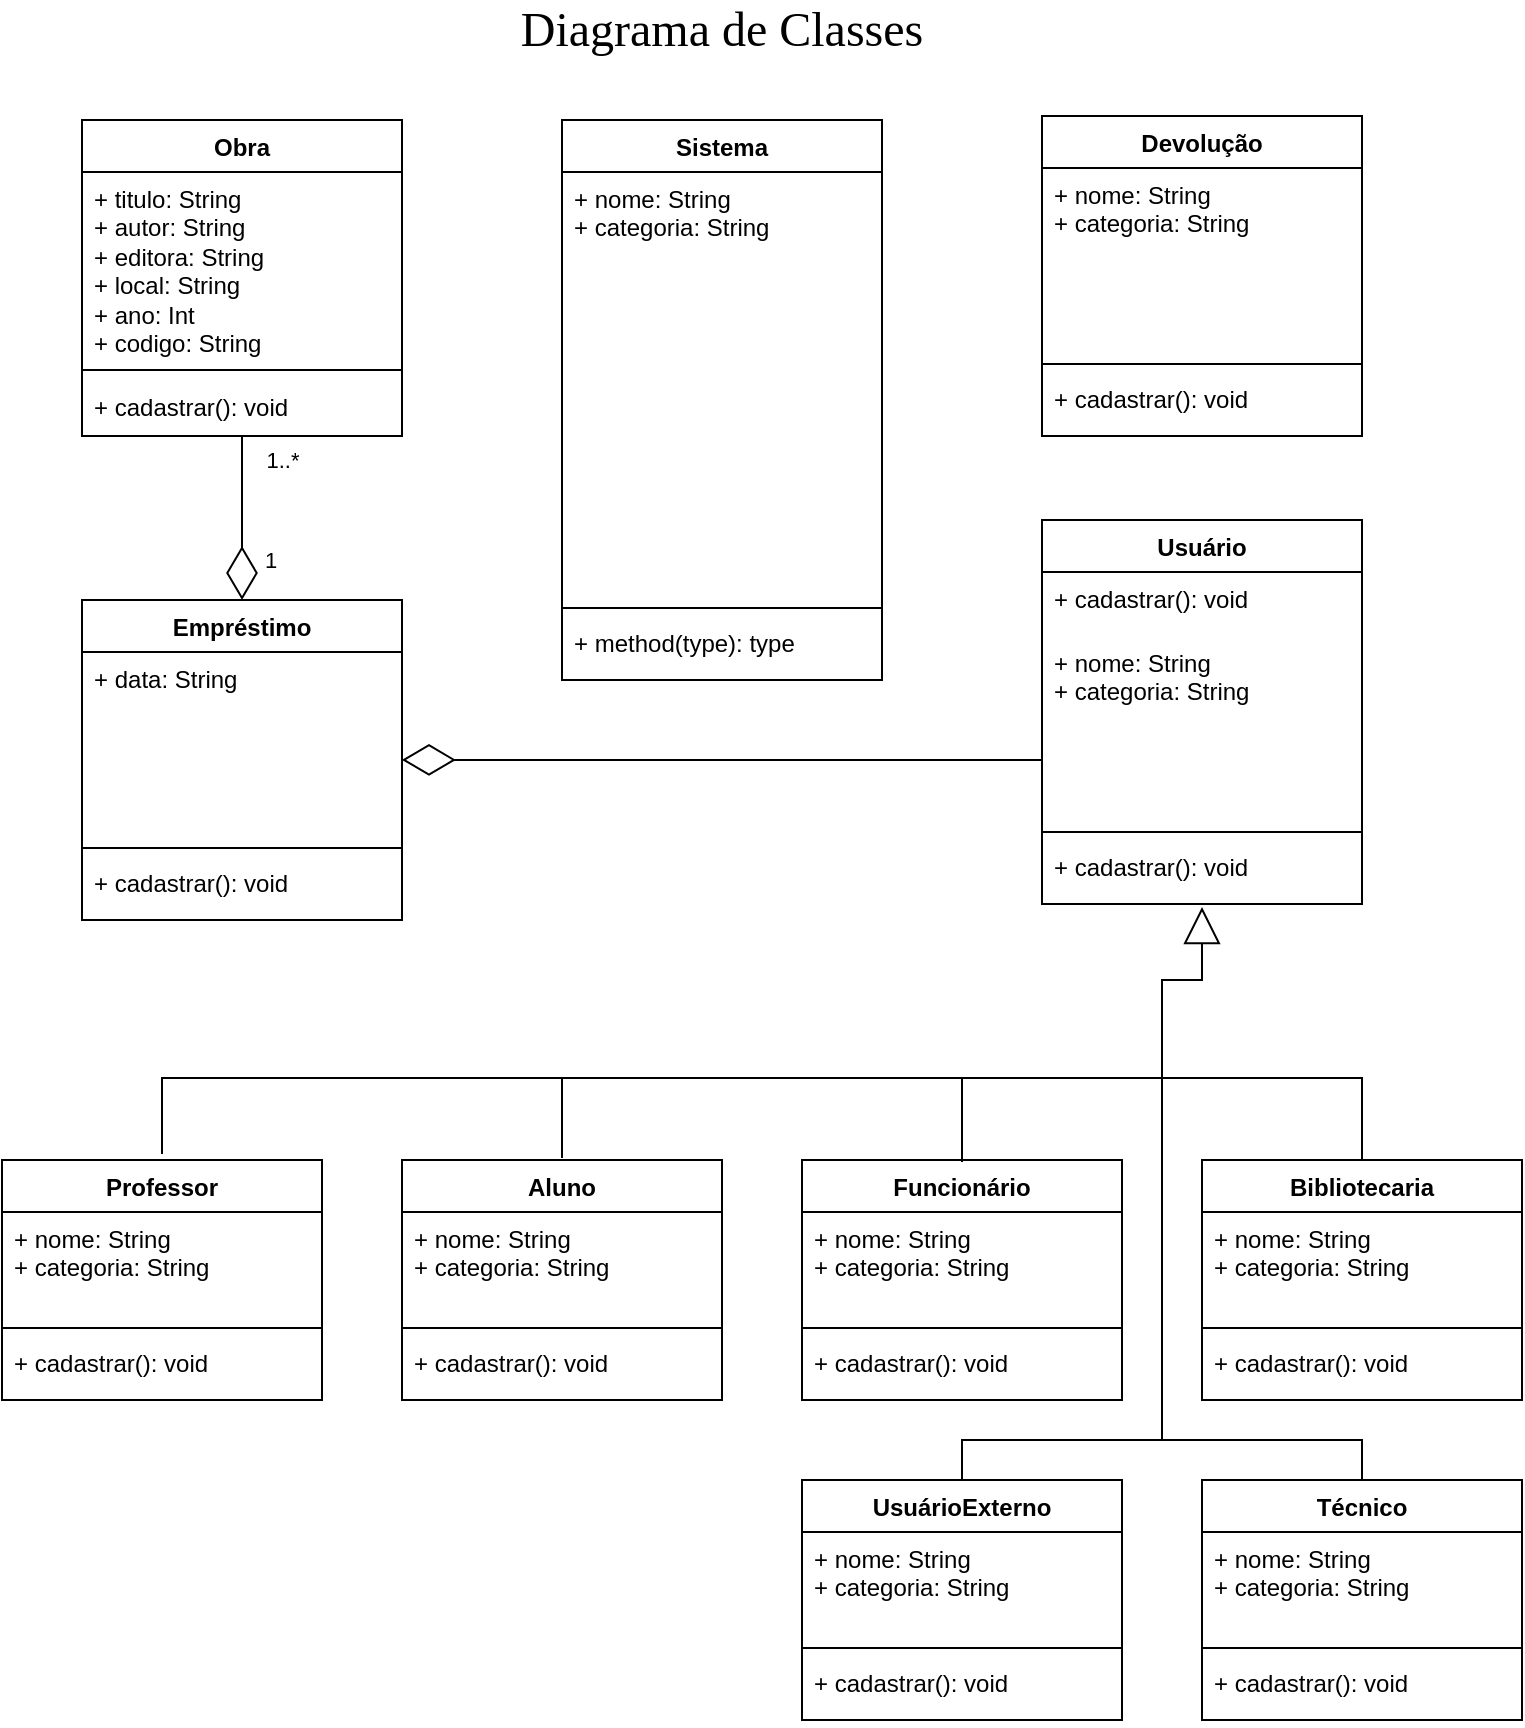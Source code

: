 <mxfile version="24.8.3">
  <diagram name="Página-1" id="fnHN75ZjwSY7WeRXwCLO">
    <mxGraphModel dx="522" dy="216" grid="1" gridSize="10" guides="1" tooltips="1" connect="1" arrows="1" fold="1" page="1" pageScale="1" pageWidth="827" pageHeight="1169" math="0" shadow="0">
      <root>
        <mxCell id="0" />
        <mxCell id="1" parent="0" />
        <mxCell id="j1ptvlEgaFtOF5UYuxxo-7" value="Obra" style="swimlane;fontStyle=1;align=center;verticalAlign=top;childLayout=stackLayout;horizontal=1;startSize=26;horizontalStack=0;resizeParent=1;resizeParentMax=0;resizeLast=0;collapsible=1;marginBottom=0;whiteSpace=wrap;html=1;" parent="1" vertex="1">
          <mxGeometry x="80" y="80" width="160" height="158" as="geometry" />
        </mxCell>
        <mxCell id="j1ptvlEgaFtOF5UYuxxo-8" value="&lt;font face=&quot;Helvetica&quot;&gt;+ titulo: String&lt;/font&gt;&lt;div&gt;&lt;font face=&quot;Helvetica&quot;&gt;+ autor: String&lt;/font&gt;&lt;/div&gt;&lt;div&gt;&lt;font face=&quot;Helvetica&quot;&gt;+ editora: String&lt;/font&gt;&lt;/div&gt;&lt;div&gt;&lt;font face=&quot;Helvetica&quot;&gt;+ local: String&lt;/font&gt;&lt;/div&gt;&lt;div&gt;&lt;font face=&quot;Helvetica&quot;&gt;+ ano: Int&lt;/font&gt;&lt;/div&gt;&lt;div&gt;&lt;font face=&quot;Helvetica&quot;&gt;+ codigo: String&lt;br&gt;&lt;/font&gt;&lt;div&gt;&lt;br&gt;&lt;/div&gt;&lt;/div&gt;" style="text;strokeColor=none;fillColor=none;align=left;verticalAlign=top;spacingLeft=4;spacingRight=4;overflow=hidden;rotatable=0;points=[[0,0.5],[1,0.5]];portConstraint=eastwest;whiteSpace=wrap;html=1;fontFamily=Monocraft;fontSource=https%3A%2F%2Fgithub.com%2FIdreesInc%2FMonocraft%2Freleases%2Fdownload%2Fv4.0%2FMonocraft.ttc;" parent="j1ptvlEgaFtOF5UYuxxo-7" vertex="1">
          <mxGeometry y="26" width="160" height="94" as="geometry" />
        </mxCell>
        <mxCell id="j1ptvlEgaFtOF5UYuxxo-9" value="" style="line;strokeWidth=1;fillColor=none;align=left;verticalAlign=middle;spacingTop=-1;spacingLeft=3;spacingRight=3;rotatable=0;labelPosition=right;points=[];portConstraint=eastwest;strokeColor=inherit;" parent="j1ptvlEgaFtOF5UYuxxo-7" vertex="1">
          <mxGeometry y="120" width="160" height="10" as="geometry" />
        </mxCell>
        <mxCell id="j1ptvlEgaFtOF5UYuxxo-10" value="+ cadastrar(): void" style="text;strokeColor=none;fillColor=none;align=left;verticalAlign=top;spacingLeft=4;spacingRight=4;overflow=hidden;rotatable=0;points=[[0,0.5],[1,0.5]];portConstraint=eastwest;whiteSpace=wrap;html=1;" parent="j1ptvlEgaFtOF5UYuxxo-7" vertex="1">
          <mxGeometry y="130" width="160" height="28" as="geometry" />
        </mxCell>
        <mxCell id="j1ptvlEgaFtOF5UYuxxo-11" value="Usuário" style="swimlane;fontStyle=1;align=center;verticalAlign=top;childLayout=stackLayout;horizontal=1;startSize=26;horizontalStack=0;resizeParent=1;resizeParentMax=0;resizeLast=0;collapsible=1;marginBottom=0;whiteSpace=wrap;html=1;" parent="1" vertex="1">
          <mxGeometry x="560" y="280" width="160" height="192" as="geometry">
            <mxRectangle x="560" y="320" width="80" height="30" as="alternateBounds" />
          </mxGeometry>
        </mxCell>
        <mxCell id="j1ptvlEgaFtOF5UYuxxo-14" value="+ cadastrar(): void" style="text;strokeColor=none;fillColor=none;align=left;verticalAlign=top;spacingLeft=4;spacingRight=4;overflow=hidden;rotatable=0;points=[[0,0.5],[1,0.5]];portConstraint=eastwest;whiteSpace=wrap;html=1;" parent="j1ptvlEgaFtOF5UYuxxo-11" vertex="1">
          <mxGeometry y="26" width="160" height="32" as="geometry" />
        </mxCell>
        <mxCell id="j1ptvlEgaFtOF5UYuxxo-12" value="+ nome: String&lt;div&gt;+ categoria: String&lt;/div&gt;" style="text;strokeColor=none;fillColor=none;align=left;verticalAlign=top;spacingLeft=4;spacingRight=4;overflow=hidden;rotatable=0;points=[[0,0.5],[1,0.5]];portConstraint=eastwest;whiteSpace=wrap;html=1;" parent="j1ptvlEgaFtOF5UYuxxo-11" vertex="1">
          <mxGeometry y="58" width="160" height="94" as="geometry" />
        </mxCell>
        <mxCell id="j1ptvlEgaFtOF5UYuxxo-13" value="" style="line;strokeWidth=1;fillColor=none;align=left;verticalAlign=middle;spacingTop=-1;spacingLeft=3;spacingRight=3;rotatable=0;labelPosition=right;points=[];portConstraint=eastwest;strokeColor=inherit;" parent="j1ptvlEgaFtOF5UYuxxo-11" vertex="1">
          <mxGeometry y="152" width="160" height="8" as="geometry" />
        </mxCell>
        <mxCell id="eGC1EZXjAsE6HDVeEVl9-30" value="+ cadastrar(): void" style="text;strokeColor=none;fillColor=none;align=left;verticalAlign=top;spacingLeft=4;spacingRight=4;overflow=hidden;rotatable=0;points=[[0,0.5],[1,0.5]];portConstraint=eastwest;whiteSpace=wrap;html=1;" vertex="1" parent="j1ptvlEgaFtOF5UYuxxo-11">
          <mxGeometry y="160" width="160" height="32" as="geometry" />
        </mxCell>
        <mxCell id="j1ptvlEgaFtOF5UYuxxo-16" value="Sistema" style="swimlane;fontStyle=1;align=center;verticalAlign=top;childLayout=stackLayout;horizontal=1;startSize=26;horizontalStack=0;resizeParent=1;resizeParentMax=0;resizeLast=0;collapsible=1;marginBottom=0;whiteSpace=wrap;html=1;" parent="1" vertex="1">
          <mxGeometry x="320" y="80" width="160" height="280" as="geometry" />
        </mxCell>
        <mxCell id="j1ptvlEgaFtOF5UYuxxo-17" value="+ nome: String&lt;div&gt;+ categoria: String&lt;/div&gt;" style="text;strokeColor=none;fillColor=none;align=left;verticalAlign=top;spacingLeft=4;spacingRight=4;overflow=hidden;rotatable=0;points=[[0,0.5],[1,0.5]];portConstraint=eastwest;whiteSpace=wrap;html=1;" parent="j1ptvlEgaFtOF5UYuxxo-16" vertex="1">
          <mxGeometry y="26" width="160" height="214" as="geometry" />
        </mxCell>
        <mxCell id="j1ptvlEgaFtOF5UYuxxo-18" value="" style="line;strokeWidth=1;fillColor=none;align=left;verticalAlign=middle;spacingTop=-1;spacingLeft=3;spacingRight=3;rotatable=0;labelPosition=right;points=[];portConstraint=eastwest;strokeColor=inherit;" parent="j1ptvlEgaFtOF5UYuxxo-16" vertex="1">
          <mxGeometry y="240" width="160" height="8" as="geometry" />
        </mxCell>
        <mxCell id="j1ptvlEgaFtOF5UYuxxo-19" value="+ method(type): type" style="text;strokeColor=none;fillColor=none;align=left;verticalAlign=top;spacingLeft=4;spacingRight=4;overflow=hidden;rotatable=0;points=[[0,0.5],[1,0.5]];portConstraint=eastwest;whiteSpace=wrap;html=1;" parent="j1ptvlEgaFtOF5UYuxxo-16" vertex="1">
          <mxGeometry y="248" width="160" height="32" as="geometry" />
        </mxCell>
        <mxCell id="j1ptvlEgaFtOF5UYuxxo-27" value="Devolução" style="swimlane;fontStyle=1;align=center;verticalAlign=top;childLayout=stackLayout;horizontal=1;startSize=26;horizontalStack=0;resizeParent=1;resizeParentMax=0;resizeLast=0;collapsible=1;marginBottom=0;whiteSpace=wrap;html=1;" parent="1" vertex="1">
          <mxGeometry x="560" y="78" width="160" height="160" as="geometry" />
        </mxCell>
        <mxCell id="j1ptvlEgaFtOF5UYuxxo-28" value="+ nome: String&lt;div&gt;+ categoria: String&lt;/div&gt;" style="text;strokeColor=none;fillColor=none;align=left;verticalAlign=top;spacingLeft=4;spacingRight=4;overflow=hidden;rotatable=0;points=[[0,0.5],[1,0.5]];portConstraint=eastwest;whiteSpace=wrap;html=1;" parent="j1ptvlEgaFtOF5UYuxxo-27" vertex="1">
          <mxGeometry y="26" width="160" height="94" as="geometry" />
        </mxCell>
        <mxCell id="j1ptvlEgaFtOF5UYuxxo-29" value="" style="line;strokeWidth=1;fillColor=none;align=left;verticalAlign=middle;spacingTop=-1;spacingLeft=3;spacingRight=3;rotatable=0;labelPosition=right;points=[];portConstraint=eastwest;strokeColor=inherit;" parent="j1ptvlEgaFtOF5UYuxxo-27" vertex="1">
          <mxGeometry y="120" width="160" height="8" as="geometry" />
        </mxCell>
        <mxCell id="j1ptvlEgaFtOF5UYuxxo-30" value="+ cadastrar(): void" style="text;strokeColor=none;fillColor=none;align=left;verticalAlign=top;spacingLeft=4;spacingRight=4;overflow=hidden;rotatable=0;points=[[0,0.5],[1,0.5]];portConstraint=eastwest;whiteSpace=wrap;html=1;" parent="j1ptvlEgaFtOF5UYuxxo-27" vertex="1">
          <mxGeometry y="128" width="160" height="32" as="geometry" />
        </mxCell>
        <mxCell id="j1ptvlEgaFtOF5UYuxxo-31" value="Empréstimo" style="swimlane;fontStyle=1;align=center;verticalAlign=top;childLayout=stackLayout;horizontal=1;startSize=26;horizontalStack=0;resizeParent=1;resizeParentMax=0;resizeLast=0;collapsible=1;marginBottom=0;whiteSpace=wrap;html=1;" parent="1" vertex="1">
          <mxGeometry x="80" y="320" width="160" height="160" as="geometry" />
        </mxCell>
        <mxCell id="j1ptvlEgaFtOF5UYuxxo-32" value="+ data: String" style="text;strokeColor=none;fillColor=none;align=left;verticalAlign=top;spacingLeft=4;spacingRight=4;overflow=hidden;rotatable=0;points=[[0,0.5],[1,0.5]];portConstraint=eastwest;whiteSpace=wrap;html=1;" parent="j1ptvlEgaFtOF5UYuxxo-31" vertex="1">
          <mxGeometry y="26" width="160" height="94" as="geometry" />
        </mxCell>
        <mxCell id="j1ptvlEgaFtOF5UYuxxo-33" value="" style="line;strokeWidth=1;fillColor=none;align=left;verticalAlign=middle;spacingTop=-1;spacingLeft=3;spacingRight=3;rotatable=0;labelPosition=right;points=[];portConstraint=eastwest;strokeColor=inherit;" parent="j1ptvlEgaFtOF5UYuxxo-31" vertex="1">
          <mxGeometry y="120" width="160" height="8" as="geometry" />
        </mxCell>
        <mxCell id="j1ptvlEgaFtOF5UYuxxo-34" value="+ cadastrar(): void" style="text;strokeColor=none;fillColor=none;align=left;verticalAlign=top;spacingLeft=4;spacingRight=4;overflow=hidden;rotatable=0;points=[[0,0.5],[1,0.5]];portConstraint=eastwest;whiteSpace=wrap;html=1;" parent="j1ptvlEgaFtOF5UYuxxo-31" vertex="1">
          <mxGeometry y="128" width="160" height="32" as="geometry" />
        </mxCell>
        <mxCell id="j1ptvlEgaFtOF5UYuxxo-37" value="Diagrama de Classes" style="text;html=1;align=center;verticalAlign=middle;whiteSpace=wrap;rounded=0;fontSize=24;fontFamily=Monocraft;fontSource=https%3A%2F%2Fgithub.com%2FIdreesInc%2FMonocraft%2Freleases%2Fdownload%2Fv4.0%2FMonocraft.ttc;fontStyle=0" parent="1" vertex="1">
          <mxGeometry x="250" y="20" width="300" height="30" as="geometry" />
        </mxCell>
        <mxCell id="eGC1EZXjAsE6HDVeEVl9-4" value="Funcionário" style="swimlane;fontStyle=1;align=center;verticalAlign=top;childLayout=stackLayout;horizontal=1;startSize=26;horizontalStack=0;resizeParent=1;resizeParentMax=0;resizeLast=0;collapsible=1;marginBottom=0;whiteSpace=wrap;html=1;" vertex="1" parent="1">
          <mxGeometry x="440" y="600" width="160" height="120" as="geometry">
            <mxRectangle x="560" y="320" width="80" height="30" as="alternateBounds" />
          </mxGeometry>
        </mxCell>
        <mxCell id="eGC1EZXjAsE6HDVeEVl9-5" value="+ nome: String&lt;div&gt;+ categoria: String&lt;/div&gt;" style="text;strokeColor=none;fillColor=none;align=left;verticalAlign=top;spacingLeft=4;spacingRight=4;overflow=hidden;rotatable=0;points=[[0,0.5],[1,0.5]];portConstraint=eastwest;whiteSpace=wrap;html=1;" vertex="1" parent="eGC1EZXjAsE6HDVeEVl9-4">
          <mxGeometry y="26" width="160" height="54" as="geometry" />
        </mxCell>
        <mxCell id="eGC1EZXjAsE6HDVeEVl9-6" value="" style="line;strokeWidth=1;fillColor=none;align=left;verticalAlign=middle;spacingTop=-1;spacingLeft=3;spacingRight=3;rotatable=0;labelPosition=right;points=[];portConstraint=eastwest;strokeColor=inherit;" vertex="1" parent="eGC1EZXjAsE6HDVeEVl9-4">
          <mxGeometry y="80" width="160" height="8" as="geometry" />
        </mxCell>
        <mxCell id="eGC1EZXjAsE6HDVeEVl9-7" value="+ cadastrar(): void" style="text;strokeColor=none;fillColor=none;align=left;verticalAlign=top;spacingLeft=4;spacingRight=4;overflow=hidden;rotatable=0;points=[[0,0.5],[1,0.5]];portConstraint=eastwest;whiteSpace=wrap;html=1;" vertex="1" parent="eGC1EZXjAsE6HDVeEVl9-4">
          <mxGeometry y="88" width="160" height="32" as="geometry" />
        </mxCell>
        <mxCell id="eGC1EZXjAsE6HDVeEVl9-8" value="Bibliotecaria" style="swimlane;fontStyle=1;align=center;verticalAlign=top;childLayout=stackLayout;horizontal=1;startSize=26;horizontalStack=0;resizeParent=1;resizeParentMax=0;resizeLast=0;collapsible=1;marginBottom=0;whiteSpace=wrap;html=1;" vertex="1" parent="1">
          <mxGeometry x="640" y="600" width="160" height="120" as="geometry">
            <mxRectangle x="560" y="320" width="80" height="30" as="alternateBounds" />
          </mxGeometry>
        </mxCell>
        <mxCell id="eGC1EZXjAsE6HDVeEVl9-9" value="+ nome: String&lt;div&gt;+ categoria: String&lt;/div&gt;" style="text;strokeColor=none;fillColor=none;align=left;verticalAlign=top;spacingLeft=4;spacingRight=4;overflow=hidden;rotatable=0;points=[[0,0.5],[1,0.5]];portConstraint=eastwest;whiteSpace=wrap;html=1;" vertex="1" parent="eGC1EZXjAsE6HDVeEVl9-8">
          <mxGeometry y="26" width="160" height="54" as="geometry" />
        </mxCell>
        <mxCell id="eGC1EZXjAsE6HDVeEVl9-10" value="" style="line;strokeWidth=1;fillColor=none;align=left;verticalAlign=middle;spacingTop=-1;spacingLeft=3;spacingRight=3;rotatable=0;labelPosition=right;points=[];portConstraint=eastwest;strokeColor=inherit;" vertex="1" parent="eGC1EZXjAsE6HDVeEVl9-8">
          <mxGeometry y="80" width="160" height="8" as="geometry" />
        </mxCell>
        <mxCell id="eGC1EZXjAsE6HDVeEVl9-11" value="+ cadastrar(): void" style="text;strokeColor=none;fillColor=none;align=left;verticalAlign=top;spacingLeft=4;spacingRight=4;overflow=hidden;rotatable=0;points=[[0,0.5],[1,0.5]];portConstraint=eastwest;whiteSpace=wrap;html=1;" vertex="1" parent="eGC1EZXjAsE6HDVeEVl9-8">
          <mxGeometry y="88" width="160" height="32" as="geometry" />
        </mxCell>
        <mxCell id="eGC1EZXjAsE6HDVeEVl9-56" value="" style="endArrow=none;html=1;rounded=0;entryX=0.5;entryY=0;entryDx=0;entryDy=0;" edge="1" parent="eGC1EZXjAsE6HDVeEVl9-8" target="eGC1EZXjAsE6HDVeEVl9-42">
          <mxGeometry width="50" height="50" relative="1" as="geometry">
            <mxPoint x="-20" y="140" as="sourcePoint" />
            <mxPoint x="80" y="159" as="targetPoint" />
            <Array as="points">
              <mxPoint x="80" y="140" />
            </Array>
          </mxGeometry>
        </mxCell>
        <mxCell id="eGC1EZXjAsE6HDVeEVl9-12" value="Aluno" style="swimlane;fontStyle=1;align=center;verticalAlign=top;childLayout=stackLayout;horizontal=1;startSize=26;horizontalStack=0;resizeParent=1;resizeParentMax=0;resizeLast=0;collapsible=1;marginBottom=0;whiteSpace=wrap;html=1;" vertex="1" parent="1">
          <mxGeometry x="240" y="600" width="160" height="120" as="geometry">
            <mxRectangle x="560" y="320" width="80" height="30" as="alternateBounds" />
          </mxGeometry>
        </mxCell>
        <mxCell id="eGC1EZXjAsE6HDVeEVl9-13" value="+ nome: String&lt;div&gt;+ categoria: String&lt;/div&gt;" style="text;strokeColor=none;fillColor=none;align=left;verticalAlign=top;spacingLeft=4;spacingRight=4;overflow=hidden;rotatable=0;points=[[0,0.5],[1,0.5]];portConstraint=eastwest;whiteSpace=wrap;html=1;" vertex="1" parent="eGC1EZXjAsE6HDVeEVl9-12">
          <mxGeometry y="26" width="160" height="54" as="geometry" />
        </mxCell>
        <mxCell id="eGC1EZXjAsE6HDVeEVl9-14" value="" style="line;strokeWidth=1;fillColor=none;align=left;verticalAlign=middle;spacingTop=-1;spacingLeft=3;spacingRight=3;rotatable=0;labelPosition=right;points=[];portConstraint=eastwest;strokeColor=inherit;" vertex="1" parent="eGC1EZXjAsE6HDVeEVl9-12">
          <mxGeometry y="80" width="160" height="8" as="geometry" />
        </mxCell>
        <mxCell id="eGC1EZXjAsE6HDVeEVl9-15" value="+ cadastrar(): void" style="text;strokeColor=none;fillColor=none;align=left;verticalAlign=top;spacingLeft=4;spacingRight=4;overflow=hidden;rotatable=0;points=[[0,0.5],[1,0.5]];portConstraint=eastwest;whiteSpace=wrap;html=1;" vertex="1" parent="eGC1EZXjAsE6HDVeEVl9-12">
          <mxGeometry y="88" width="160" height="32" as="geometry" />
        </mxCell>
        <mxCell id="eGC1EZXjAsE6HDVeEVl9-16" value="Professor" style="swimlane;fontStyle=1;align=center;verticalAlign=top;childLayout=stackLayout;horizontal=1;startSize=26;horizontalStack=0;resizeParent=1;resizeParentMax=0;resizeLast=0;collapsible=1;marginBottom=0;whiteSpace=wrap;html=1;" vertex="1" parent="1">
          <mxGeometry x="40" y="600" width="160" height="120" as="geometry">
            <mxRectangle x="560" y="320" width="80" height="30" as="alternateBounds" />
          </mxGeometry>
        </mxCell>
        <mxCell id="eGC1EZXjAsE6HDVeEVl9-17" value="+ nome: String&lt;div&gt;+ categoria: String&lt;/div&gt;" style="text;strokeColor=none;fillColor=none;align=left;verticalAlign=top;spacingLeft=4;spacingRight=4;overflow=hidden;rotatable=0;points=[[0,0.5],[1,0.5]];portConstraint=eastwest;whiteSpace=wrap;html=1;" vertex="1" parent="eGC1EZXjAsE6HDVeEVl9-16">
          <mxGeometry y="26" width="160" height="54" as="geometry" />
        </mxCell>
        <mxCell id="eGC1EZXjAsE6HDVeEVl9-18" value="" style="line;strokeWidth=1;fillColor=none;align=left;verticalAlign=middle;spacingTop=-1;spacingLeft=3;spacingRight=3;rotatable=0;labelPosition=right;points=[];portConstraint=eastwest;strokeColor=inherit;" vertex="1" parent="eGC1EZXjAsE6HDVeEVl9-16">
          <mxGeometry y="80" width="160" height="8" as="geometry" />
        </mxCell>
        <mxCell id="eGC1EZXjAsE6HDVeEVl9-19" value="+ cadastrar(): void" style="text;strokeColor=none;fillColor=none;align=left;verticalAlign=top;spacingLeft=4;spacingRight=4;overflow=hidden;rotatable=0;points=[[0,0.5],[1,0.5]];portConstraint=eastwest;whiteSpace=wrap;html=1;" vertex="1" parent="eGC1EZXjAsE6HDVeEVl9-16">
          <mxGeometry y="88" width="160" height="32" as="geometry" />
        </mxCell>
        <mxCell id="eGC1EZXjAsE6HDVeEVl9-42" value="Técnico" style="swimlane;fontStyle=1;align=center;verticalAlign=top;childLayout=stackLayout;horizontal=1;startSize=26;horizontalStack=0;resizeParent=1;resizeParentMax=0;resizeLast=0;collapsible=1;marginBottom=0;whiteSpace=wrap;html=1;" vertex="1" parent="1">
          <mxGeometry x="640" y="760" width="160" height="120" as="geometry">
            <mxRectangle x="560" y="320" width="80" height="30" as="alternateBounds" />
          </mxGeometry>
        </mxCell>
        <mxCell id="eGC1EZXjAsE6HDVeEVl9-43" value="+ nome: String&lt;div&gt;+ categoria: String&lt;/div&gt;" style="text;strokeColor=none;fillColor=none;align=left;verticalAlign=top;spacingLeft=4;spacingRight=4;overflow=hidden;rotatable=0;points=[[0,0.5],[1,0.5]];portConstraint=eastwest;whiteSpace=wrap;html=1;" vertex="1" parent="eGC1EZXjAsE6HDVeEVl9-42">
          <mxGeometry y="26" width="160" height="54" as="geometry" />
        </mxCell>
        <mxCell id="eGC1EZXjAsE6HDVeEVl9-44" value="" style="line;strokeWidth=1;fillColor=none;align=left;verticalAlign=middle;spacingTop=-1;spacingLeft=3;spacingRight=3;rotatable=0;labelPosition=right;points=[];portConstraint=eastwest;strokeColor=inherit;" vertex="1" parent="eGC1EZXjAsE6HDVeEVl9-42">
          <mxGeometry y="80" width="160" height="8" as="geometry" />
        </mxCell>
        <mxCell id="eGC1EZXjAsE6HDVeEVl9-45" value="+ cadastrar(): void" style="text;strokeColor=none;fillColor=none;align=left;verticalAlign=top;spacingLeft=4;spacingRight=4;overflow=hidden;rotatable=0;points=[[0,0.5],[1,0.5]];portConstraint=eastwest;whiteSpace=wrap;html=1;" vertex="1" parent="eGC1EZXjAsE6HDVeEVl9-42">
          <mxGeometry y="88" width="160" height="32" as="geometry" />
        </mxCell>
        <mxCell id="eGC1EZXjAsE6HDVeEVl9-46" value="UsuárioExterno" style="swimlane;fontStyle=1;align=center;verticalAlign=top;childLayout=stackLayout;horizontal=1;startSize=26;horizontalStack=0;resizeParent=1;resizeParentMax=0;resizeLast=0;collapsible=1;marginBottom=0;whiteSpace=wrap;html=1;" vertex="1" parent="1">
          <mxGeometry x="440" y="760" width="160" height="120" as="geometry">
            <mxRectangle x="560" y="320" width="80" height="30" as="alternateBounds" />
          </mxGeometry>
        </mxCell>
        <mxCell id="eGC1EZXjAsE6HDVeEVl9-47" value="+ nome: String&lt;div&gt;+ categoria: String&lt;/div&gt;" style="text;strokeColor=none;fillColor=none;align=left;verticalAlign=top;spacingLeft=4;spacingRight=4;overflow=hidden;rotatable=0;points=[[0,0.5],[1,0.5]];portConstraint=eastwest;whiteSpace=wrap;html=1;" vertex="1" parent="eGC1EZXjAsE6HDVeEVl9-46">
          <mxGeometry y="26" width="160" height="54" as="geometry" />
        </mxCell>
        <mxCell id="eGC1EZXjAsE6HDVeEVl9-48" value="" style="line;strokeWidth=1;fillColor=none;align=left;verticalAlign=middle;spacingTop=-1;spacingLeft=3;spacingRight=3;rotatable=0;labelPosition=right;points=[];portConstraint=eastwest;strokeColor=inherit;" vertex="1" parent="eGC1EZXjAsE6HDVeEVl9-46">
          <mxGeometry y="80" width="160" height="8" as="geometry" />
        </mxCell>
        <mxCell id="eGC1EZXjAsE6HDVeEVl9-49" value="+ cadastrar(): void" style="text;strokeColor=none;fillColor=none;align=left;verticalAlign=top;spacingLeft=4;spacingRight=4;overflow=hidden;rotatable=0;points=[[0,0.5],[1,0.5]];portConstraint=eastwest;whiteSpace=wrap;html=1;" vertex="1" parent="eGC1EZXjAsE6HDVeEVl9-46">
          <mxGeometry y="88" width="160" height="32" as="geometry" />
        </mxCell>
        <mxCell id="eGC1EZXjAsE6HDVeEVl9-51" value="" style="endArrow=none;html=1;rounded=0;exitX=0.5;exitY=0;exitDx=0;exitDy=0;" edge="1" parent="1">
          <mxGeometry width="50" height="50" relative="1" as="geometry">
            <mxPoint x="520" y="760" as="sourcePoint" />
            <mxPoint x="620" y="560" as="targetPoint" />
            <Array as="points">
              <mxPoint x="520" y="740" />
              <mxPoint x="620" y="740" />
              <mxPoint x="620" y="560" />
              <mxPoint x="620" y="559" />
            </Array>
          </mxGeometry>
        </mxCell>
        <mxCell id="eGC1EZXjAsE6HDVeEVl9-36" value="" style="endArrow=none;html=1;rounded=0;exitX=0.5;exitY=0;exitDx=0;exitDy=0;" edge="1" parent="1">
          <mxGeometry width="50" height="50" relative="1" as="geometry">
            <mxPoint x="120" y="597" as="sourcePoint" />
            <mxPoint x="520" y="559" as="targetPoint" />
            <Array as="points">
              <mxPoint x="120" y="559" />
              <mxPoint x="200" y="559" />
              <mxPoint x="320" y="559" />
              <mxPoint x="420" y="559" />
            </Array>
          </mxGeometry>
        </mxCell>
        <mxCell id="eGC1EZXjAsE6HDVeEVl9-20" value="" style="endArrow=block;endSize=16;endFill=0;html=1;rounded=0;edgeStyle=orthogonalEdgeStyle;entryX=0.5;entryY=1.048;entryDx=0;entryDy=0;entryPerimeter=0;" edge="1" parent="1" target="eGC1EZXjAsE6HDVeEVl9-30">
          <mxGeometry width="160" relative="1" as="geometry">
            <mxPoint x="720" y="600" as="sourcePoint" />
            <mxPoint x="650" y="490" as="targetPoint" />
            <Array as="points">
              <mxPoint x="720" y="559" />
              <mxPoint x="620" y="559" />
              <mxPoint x="620" y="510" />
              <mxPoint x="640" y="510" />
            </Array>
          </mxGeometry>
        </mxCell>
        <mxCell id="eGC1EZXjAsE6HDVeEVl9-27" value="" style="endArrow=none;html=1;rounded=0;exitX=0.5;exitY=0;exitDx=0;exitDy=0;" edge="1" parent="1">
          <mxGeometry width="50" height="50" relative="1" as="geometry">
            <mxPoint x="520" y="601.0" as="sourcePoint" />
            <mxPoint x="650" y="559" as="targetPoint" />
            <Array as="points">
              <mxPoint x="520" y="559" />
            </Array>
          </mxGeometry>
        </mxCell>
        <mxCell id="eGC1EZXjAsE6HDVeEVl9-58" value="" style="endArrow=none;html=1;rounded=0;" edge="1" parent="1">
          <mxGeometry width="50" height="50" relative="1" as="geometry">
            <mxPoint x="320" y="599" as="sourcePoint" />
            <mxPoint x="320" y="559" as="targetPoint" />
          </mxGeometry>
        </mxCell>
        <mxCell id="eGC1EZXjAsE6HDVeEVl9-59" value="" style="endArrow=none;html=1;rounded=0;exitX=0.5;exitY=0;exitDx=0;exitDy=0;" edge="1" parent="1">
          <mxGeometry width="50" height="50" relative="1" as="geometry">
            <mxPoint x="120" y="597" as="sourcePoint" />
            <mxPoint x="520" y="559" as="targetPoint" />
            <Array as="points">
              <mxPoint x="120" y="559" />
              <mxPoint x="200" y="559" />
              <mxPoint x="320" y="559" />
              <mxPoint x="430" y="559" />
            </Array>
          </mxGeometry>
        </mxCell>
        <mxCell id="eGC1EZXjAsE6HDVeEVl9-61" value="" style="endArrow=diamondThin;endFill=0;endSize=24;html=1;rounded=0;entryX=0.5;entryY=0;entryDx=0;entryDy=0;exitX=0.5;exitY=1;exitDx=0;exitDy=0;" edge="1" parent="1" source="j1ptvlEgaFtOF5UYuxxo-7" target="j1ptvlEgaFtOF5UYuxxo-31">
          <mxGeometry width="160" relative="1" as="geometry">
            <mxPoint x="160" y="240" as="sourcePoint" />
            <mxPoint x="230" y="280" as="targetPoint" />
          </mxGeometry>
        </mxCell>
        <mxCell id="eGC1EZXjAsE6HDVeEVl9-68" value="1..*" style="edgeLabel;html=1;align=center;verticalAlign=middle;resizable=0;points=[];" vertex="1" connectable="0" parent="eGC1EZXjAsE6HDVeEVl9-61">
          <mxGeometry x="0.584" y="7" relative="1" as="geometry">
            <mxPoint x="13" y="-53" as="offset" />
          </mxGeometry>
        </mxCell>
        <mxCell id="eGC1EZXjAsE6HDVeEVl9-65" value="" style="endArrow=diamondThin;endFill=0;endSize=24;html=1;rounded=0;exitX=0;exitY=0.66;exitDx=0;exitDy=0;exitPerimeter=0;entryX=1;entryY=0.574;entryDx=0;entryDy=0;entryPerimeter=0;" edge="1" parent="1" source="j1ptvlEgaFtOF5UYuxxo-12" target="j1ptvlEgaFtOF5UYuxxo-32">
          <mxGeometry width="160" relative="1" as="geometry">
            <mxPoint x="520" y="400" as="sourcePoint" />
            <mxPoint x="250" y="400" as="targetPoint" />
            <Array as="points" />
          </mxGeometry>
        </mxCell>
        <mxCell id="eGC1EZXjAsE6HDVeEVl9-69" value="1" style="edgeLabel;html=1;align=center;verticalAlign=middle;resizable=0;points=[];" vertex="1" connectable="0" parent="1">
          <mxGeometry x="180" y="300.0" as="geometry">
            <mxPoint x="-6" as="offset" />
          </mxGeometry>
        </mxCell>
      </root>
    </mxGraphModel>
  </diagram>
</mxfile>
